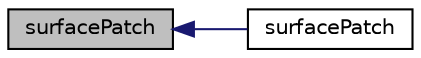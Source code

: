 digraph "surfacePatch"
{
  bgcolor="transparent";
  edge [fontname="Helvetica",fontsize="10",labelfontname="Helvetica",labelfontsize="10"];
  node [fontname="Helvetica",fontsize="10",shape=record];
  rankdir="LR";
  Node1 [label="surfacePatch",height=0.2,width=0.4,color="black", fillcolor="grey75", style="filled", fontcolor="black"];
  Node1 -> Node2 [dir="back",color="midnightblue",fontsize="10",style="solid",fontname="Helvetica"];
  Node2 [label="surfacePatch",height=0.2,width=0.4,color="black",URL="$a02581.html#a0a29dc4e54face11c633782a105bde9c",tooltip="Construct from Istream. "];
}
